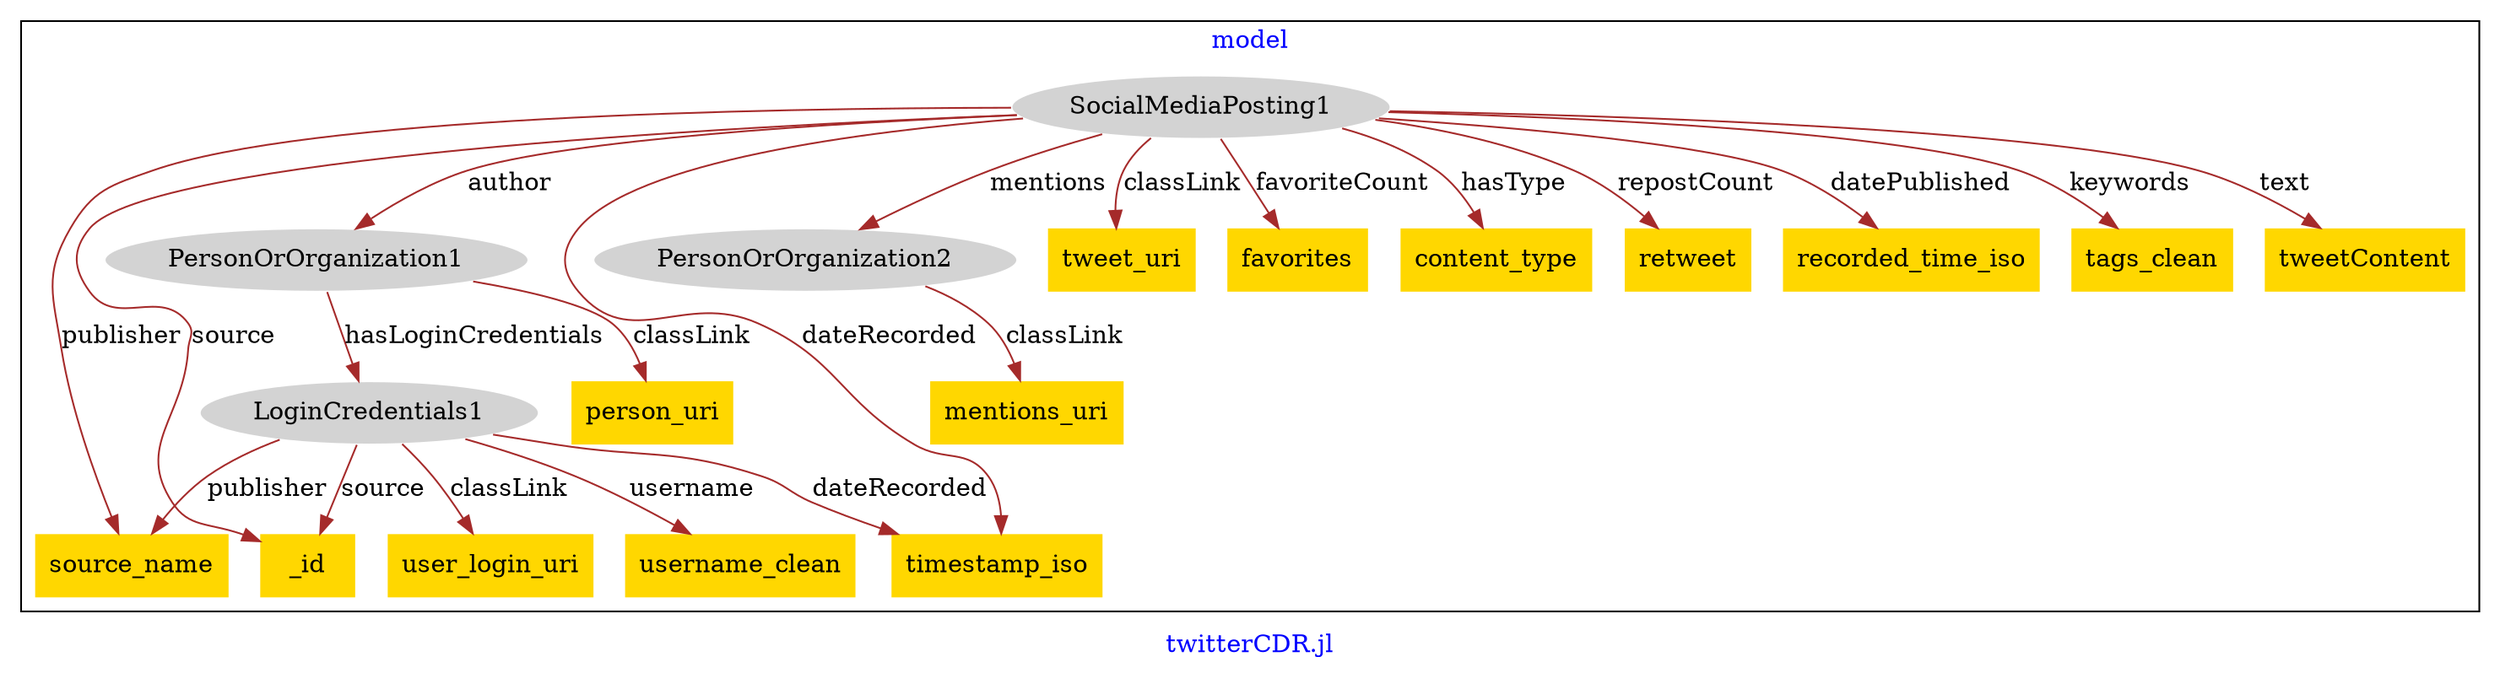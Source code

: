 digraph n0 {
fontcolor="blue"
remincross="true"
label="twitterCDR.jl"
subgraph cluster {
label="model"
n2[style="filled",color="white",fillcolor="lightgray",label="LoginCredentials1"];
n3[shape="plaintext",style="filled",fillcolor="gold",label="user_login_uri"];
n4[shape="plaintext",style="filled",fillcolor="gold",label="timestamp_iso"];
n5[shape="plaintext",style="filled",fillcolor="gold",label="username_clean"];
n6[shape="plaintext",style="filled",fillcolor="gold",label="source_name"];
n7[shape="plaintext",style="filled",fillcolor="gold",label="_id"];
n8[style="filled",color="white",fillcolor="lightgray",label="PersonOrOrganization1"];
n9[shape="plaintext",style="filled",fillcolor="gold",label="person_uri"];
n10[style="filled",color="white",fillcolor="lightgray",label="PersonOrOrganization2"];
n11[shape="plaintext",style="filled",fillcolor="gold",label="mentions_uri"];
n12[style="filled",color="white",fillcolor="lightgray",label="SocialMediaPosting1"];
n13[shape="plaintext",style="filled",fillcolor="gold",label="tweet_uri"];
n14[shape="plaintext",style="filled",fillcolor="gold",label="favorites"];
n15[shape="plaintext",style="filled",fillcolor="gold",label="content_type"];
n16[shape="plaintext",style="filled",fillcolor="gold",label="retweet"];
n17[shape="plaintext",style="filled",fillcolor="gold",label="recorded_time_iso"];
n18[shape="plaintext",style="filled",fillcolor="gold",label="tags_clean"];
n19[shape="plaintext",style="filled",fillcolor="gold",label="tweetContent"];
}
n2 -> n3[color="brown",fontcolor="black",label="classLink"]
n2 -> n4[color="brown",fontcolor="black",label="dateRecorded"]
n2 -> n5[color="brown",fontcolor="black",label="username"]
n2 -> n6[color="brown",fontcolor="black",label="publisher"]
n2 -> n7[color="brown",fontcolor="black",label="source"]
n8 -> n9[color="brown",fontcolor="black",label="classLink"]
n8 -> n2[color="brown",fontcolor="black",label="hasLoginCredentials"]
n10 -> n11[color="brown",fontcolor="black",label="classLink"]
n12 -> n13[color="brown",fontcolor="black",label="classLink"]
n12 -> n4[color="brown",fontcolor="black",label="dateRecorded"]
n12 -> n14[color="brown",fontcolor="black",label="favoriteCount"]
n12 -> n15[color="brown",fontcolor="black",label="hasType"]
n12 -> n16[color="brown",fontcolor="black",label="repostCount"]
n12 -> n17[color="brown",fontcolor="black",label="datePublished"]
n12 -> n18[color="brown",fontcolor="black",label="keywords"]
n12 -> n19[color="brown",fontcolor="black",label="text"]
n12 -> n8[color="brown",fontcolor="black",label="author"]
n12 -> n10[color="brown",fontcolor="black",label="mentions"]
n12 -> n7[color="brown",fontcolor="black",label="source"]
n12 -> n6[color="brown",fontcolor="black",label="publisher"]
}

